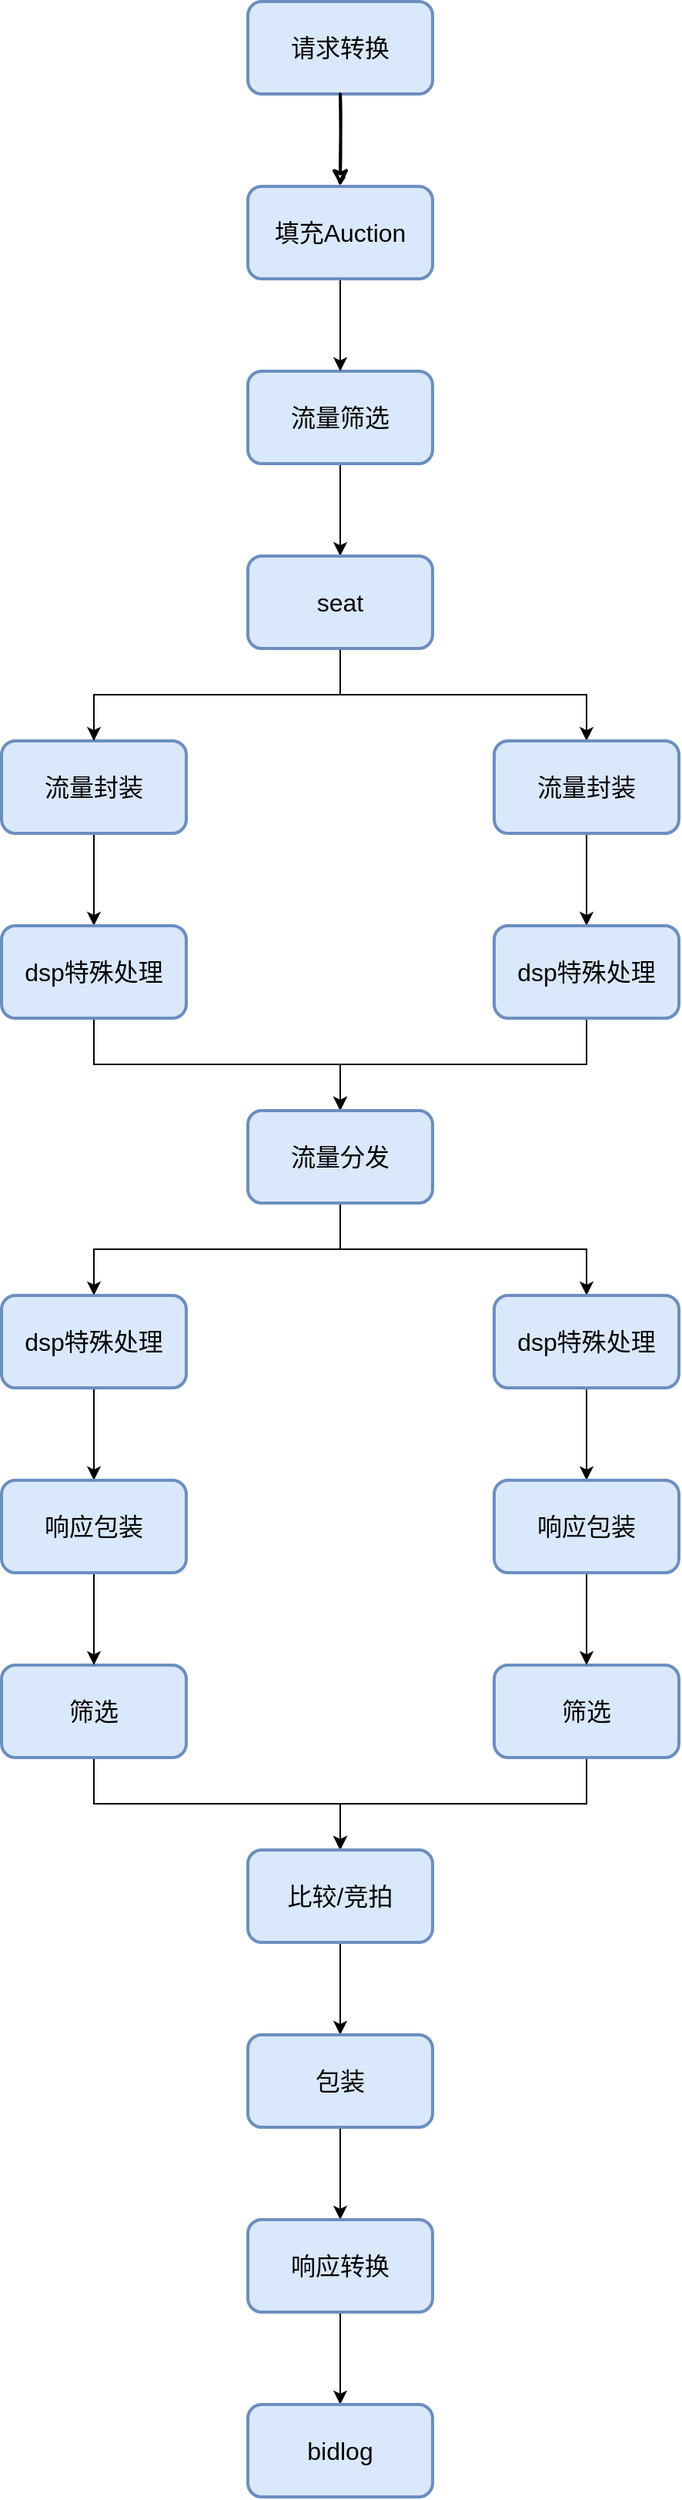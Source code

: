 <mxfile version="24.1.0" type="github">
  <diagram name="第 1 页" id="-eDkwl12F-QOlbyeysbe">
    <mxGraphModel dx="2385" dy="1453" grid="1" gridSize="10" guides="1" tooltips="1" connect="1" arrows="1" fold="1" page="1" pageScale="1" pageWidth="827" pageHeight="1169" math="0" shadow="0">
      <root>
        <mxCell id="0" />
        <mxCell id="1" parent="0" />
        <mxCell id="7y4wzvwvHm5Z2yI3zDkl-1" value="请求转换" style="rounded=1;whiteSpace=wrap;html=1;strokeWidth=2;fillWeight=4;hachureGap=8;hachureAngle=45;fillColor=#dae8fc;strokeColor=#6c8ebf;fontSize=16;" vertex="1" parent="1">
          <mxGeometry x="320" y="40" width="120" height="60" as="geometry" />
        </mxCell>
        <mxCell id="7y4wzvwvHm5Z2yI3zDkl-13" style="edgeStyle=orthogonalEdgeStyle;rounded=0;orthogonalLoop=1;jettySize=auto;html=1;exitX=0.5;exitY=1;exitDx=0;exitDy=0;" edge="1" parent="1" source="7y4wzvwvHm5Z2yI3zDkl-3" target="7y4wzvwvHm5Z2yI3zDkl-6">
          <mxGeometry relative="1" as="geometry" />
        </mxCell>
        <mxCell id="7y4wzvwvHm5Z2yI3zDkl-3" value="流量筛选" style="rounded=1;whiteSpace=wrap;html=1;strokeWidth=2;fillWeight=4;hachureGap=8;hachureAngle=45;fillColor=#dae8fc;strokeColor=#6c8ebf;fontSize=16;" vertex="1" parent="1">
          <mxGeometry x="320" y="280" width="120" height="60" as="geometry" />
        </mxCell>
        <mxCell id="7y4wzvwvHm5Z2yI3zDkl-12" style="edgeStyle=orthogonalEdgeStyle;rounded=0;orthogonalLoop=1;jettySize=auto;html=1;exitX=0.5;exitY=1;exitDx=0;exitDy=0;entryX=0.5;entryY=0;entryDx=0;entryDy=0;" edge="1" parent="1" source="7y4wzvwvHm5Z2yI3zDkl-4" target="7y4wzvwvHm5Z2yI3zDkl-3">
          <mxGeometry relative="1" as="geometry" />
        </mxCell>
        <mxCell id="7y4wzvwvHm5Z2yI3zDkl-4" value="填充Auction" style="rounded=1;whiteSpace=wrap;html=1;strokeWidth=2;fillWeight=4;hachureGap=8;hachureAngle=45;fillColor=#dae8fc;strokeColor=#6c8ebf;fontSize=16;" vertex="1" parent="1">
          <mxGeometry x="320" y="160" width="120" height="60" as="geometry" />
        </mxCell>
        <mxCell id="7y4wzvwvHm5Z2yI3zDkl-16" style="edgeStyle=orthogonalEdgeStyle;rounded=0;orthogonalLoop=1;jettySize=auto;html=1;exitX=0.5;exitY=1;exitDx=0;exitDy=0;entryX=0.5;entryY=0;entryDx=0;entryDy=0;" edge="1" parent="1" source="7y4wzvwvHm5Z2yI3zDkl-5" target="7y4wzvwvHm5Z2yI3zDkl-8">
          <mxGeometry relative="1" as="geometry" />
        </mxCell>
        <mxCell id="7y4wzvwvHm5Z2yI3zDkl-5" value="流量封装" style="rounded=1;whiteSpace=wrap;html=1;strokeWidth=2;fillWeight=4;hachureGap=8;hachureAngle=45;fillColor=#dae8fc;strokeColor=#6c8ebf;fontSize=16;" vertex="1" parent="1">
          <mxGeometry x="160" y="520" width="120" height="60" as="geometry" />
        </mxCell>
        <mxCell id="7y4wzvwvHm5Z2yI3zDkl-14" style="edgeStyle=orthogonalEdgeStyle;rounded=0;orthogonalLoop=1;jettySize=auto;html=1;exitX=0.5;exitY=1;exitDx=0;exitDy=0;" edge="1" parent="1" source="7y4wzvwvHm5Z2yI3zDkl-6" target="7y4wzvwvHm5Z2yI3zDkl-5">
          <mxGeometry relative="1" as="geometry" />
        </mxCell>
        <mxCell id="7y4wzvwvHm5Z2yI3zDkl-15" style="edgeStyle=orthogonalEdgeStyle;rounded=0;orthogonalLoop=1;jettySize=auto;html=1;exitX=0.5;exitY=1;exitDx=0;exitDy=0;entryX=0.5;entryY=0;entryDx=0;entryDy=0;" edge="1" parent="1" source="7y4wzvwvHm5Z2yI3zDkl-6" target="7y4wzvwvHm5Z2yI3zDkl-7">
          <mxGeometry relative="1" as="geometry" />
        </mxCell>
        <mxCell id="7y4wzvwvHm5Z2yI3zDkl-6" value="seat" style="rounded=1;whiteSpace=wrap;html=1;strokeWidth=2;fillWeight=4;hachureGap=8;hachureAngle=45;fillColor=#dae8fc;strokeColor=#6c8ebf;fontSize=16;" vertex="1" parent="1">
          <mxGeometry x="320" y="400" width="120" height="60" as="geometry" />
        </mxCell>
        <mxCell id="7y4wzvwvHm5Z2yI3zDkl-17" style="edgeStyle=orthogonalEdgeStyle;rounded=0;orthogonalLoop=1;jettySize=auto;html=1;entryX=0.5;entryY=0;entryDx=0;entryDy=0;" edge="1" parent="1" source="7y4wzvwvHm5Z2yI3zDkl-7" target="7y4wzvwvHm5Z2yI3zDkl-9">
          <mxGeometry relative="1" as="geometry" />
        </mxCell>
        <mxCell id="7y4wzvwvHm5Z2yI3zDkl-7" value="流量封装" style="rounded=1;whiteSpace=wrap;html=1;strokeWidth=2;fillWeight=4;hachureGap=8;hachureAngle=45;fillColor=#dae8fc;strokeColor=#6c8ebf;fontSize=16;" vertex="1" parent="1">
          <mxGeometry x="480" y="520" width="120" height="60" as="geometry" />
        </mxCell>
        <mxCell id="7y4wzvwvHm5Z2yI3zDkl-18" style="edgeStyle=orthogonalEdgeStyle;rounded=0;orthogonalLoop=1;jettySize=auto;html=1;" edge="1" parent="1" source="7y4wzvwvHm5Z2yI3zDkl-8" target="7y4wzvwvHm5Z2yI3zDkl-10">
          <mxGeometry relative="1" as="geometry">
            <Array as="points">
              <mxPoint x="220" y="730" />
              <mxPoint x="380" y="730" />
            </Array>
          </mxGeometry>
        </mxCell>
        <mxCell id="7y4wzvwvHm5Z2yI3zDkl-8" value="dsp特殊处理" style="rounded=1;whiteSpace=wrap;html=1;strokeWidth=2;fillWeight=4;hachureGap=8;hachureAngle=45;fillColor=#dae8fc;strokeColor=#6c8ebf;fontSize=16;" vertex="1" parent="1">
          <mxGeometry x="160" y="640" width="120" height="60" as="geometry" />
        </mxCell>
        <mxCell id="7y4wzvwvHm5Z2yI3zDkl-19" style="edgeStyle=orthogonalEdgeStyle;rounded=0;orthogonalLoop=1;jettySize=auto;html=1;entryX=0.5;entryY=0;entryDx=0;entryDy=0;exitX=0.5;exitY=1;exitDx=0;exitDy=0;" edge="1" parent="1" source="7y4wzvwvHm5Z2yI3zDkl-9" target="7y4wzvwvHm5Z2yI3zDkl-10">
          <mxGeometry relative="1" as="geometry" />
        </mxCell>
        <mxCell id="7y4wzvwvHm5Z2yI3zDkl-9" value="dsp特殊处理" style="rounded=1;whiteSpace=wrap;html=1;strokeWidth=2;fillWeight=4;hachureGap=8;hachureAngle=45;fillColor=#dae8fc;strokeColor=#6c8ebf;fontSize=16;" vertex="1" parent="1">
          <mxGeometry x="480" y="640" width="120" height="60" as="geometry" />
        </mxCell>
        <mxCell id="7y4wzvwvHm5Z2yI3zDkl-22" style="edgeStyle=orthogonalEdgeStyle;rounded=0;orthogonalLoop=1;jettySize=auto;html=1;exitX=0.5;exitY=1;exitDx=0;exitDy=0;" edge="1" parent="1" source="7y4wzvwvHm5Z2yI3zDkl-10" target="7y4wzvwvHm5Z2yI3zDkl-20">
          <mxGeometry relative="1" as="geometry" />
        </mxCell>
        <mxCell id="7y4wzvwvHm5Z2yI3zDkl-23" style="edgeStyle=orthogonalEdgeStyle;rounded=0;orthogonalLoop=1;jettySize=auto;html=1;entryX=0.5;entryY=0;entryDx=0;entryDy=0;exitX=0.5;exitY=1;exitDx=0;exitDy=0;" edge="1" parent="1" source="7y4wzvwvHm5Z2yI3zDkl-10" target="7y4wzvwvHm5Z2yI3zDkl-21">
          <mxGeometry relative="1" as="geometry" />
        </mxCell>
        <mxCell id="7y4wzvwvHm5Z2yI3zDkl-10" value="流量分发" style="rounded=1;whiteSpace=wrap;html=1;strokeWidth=2;fillWeight=4;hachureGap=8;hachureAngle=45;fillColor=#dae8fc;strokeColor=#6c8ebf;fontSize=16;" vertex="1" parent="1">
          <mxGeometry x="320" y="760" width="120" height="60" as="geometry" />
        </mxCell>
        <mxCell id="7y4wzvwvHm5Z2yI3zDkl-11" value="" style="endArrow=classic;html=1;rounded=0;fontSize=13;strokeWidth=2;strokeColor=default;exitX=0.5;exitY=1;exitDx=0;exitDy=0;entryX=0.5;entryY=0;entryDx=0;entryDy=0;sketch=1;curveFitting=1;jiggle=2;" edge="1" parent="1" source="7y4wzvwvHm5Z2yI3zDkl-1" target="7y4wzvwvHm5Z2yI3zDkl-4">
          <mxGeometry width="50" height="50" relative="1" as="geometry">
            <mxPoint x="120" y="170" as="sourcePoint" />
            <mxPoint x="170" y="120" as="targetPoint" />
          </mxGeometry>
        </mxCell>
        <mxCell id="7y4wzvwvHm5Z2yI3zDkl-33" style="edgeStyle=orthogonalEdgeStyle;rounded=0;orthogonalLoop=1;jettySize=auto;html=1;entryX=0.5;entryY=0;entryDx=0;entryDy=0;" edge="1" parent="1" source="7y4wzvwvHm5Z2yI3zDkl-20" target="7y4wzvwvHm5Z2yI3zDkl-31">
          <mxGeometry relative="1" as="geometry" />
        </mxCell>
        <mxCell id="7y4wzvwvHm5Z2yI3zDkl-20" value="dsp特殊处理" style="rounded=1;whiteSpace=wrap;html=1;strokeWidth=2;fillWeight=4;hachureGap=8;hachureAngle=45;fillColor=#dae8fc;strokeColor=#6c8ebf;fontSize=16;" vertex="1" parent="1">
          <mxGeometry x="160" y="880" width="120" height="60" as="geometry" />
        </mxCell>
        <mxCell id="7y4wzvwvHm5Z2yI3zDkl-34" style="edgeStyle=orthogonalEdgeStyle;rounded=0;orthogonalLoop=1;jettySize=auto;html=1;entryX=0.5;entryY=0;entryDx=0;entryDy=0;" edge="1" parent="1" source="7y4wzvwvHm5Z2yI3zDkl-21" target="7y4wzvwvHm5Z2yI3zDkl-32">
          <mxGeometry relative="1" as="geometry" />
        </mxCell>
        <mxCell id="7y4wzvwvHm5Z2yI3zDkl-21" value="dsp特殊处理" style="rounded=1;whiteSpace=wrap;html=1;strokeWidth=2;fillWeight=4;hachureGap=8;hachureAngle=45;fillColor=#dae8fc;strokeColor=#6c8ebf;fontSize=16;" vertex="1" parent="1">
          <mxGeometry x="480" y="880" width="120" height="60" as="geometry" />
        </mxCell>
        <mxCell id="7y4wzvwvHm5Z2yI3zDkl-29" style="edgeStyle=orthogonalEdgeStyle;rounded=0;orthogonalLoop=1;jettySize=auto;html=1;" edge="1" parent="1" source="7y4wzvwvHm5Z2yI3zDkl-24" target="7y4wzvwvHm5Z2yI3zDkl-28">
          <mxGeometry relative="1" as="geometry">
            <Array as="points">
              <mxPoint x="220" y="1210" />
              <mxPoint x="380" y="1210" />
            </Array>
          </mxGeometry>
        </mxCell>
        <mxCell id="7y4wzvwvHm5Z2yI3zDkl-24" value="筛选" style="rounded=1;whiteSpace=wrap;html=1;strokeWidth=2;fillWeight=4;hachureGap=8;hachureAngle=45;fillColor=#dae8fc;strokeColor=#6c8ebf;fontSize=16;" vertex="1" parent="1">
          <mxGeometry x="160" y="1120" width="120" height="60" as="geometry" />
        </mxCell>
        <mxCell id="7y4wzvwvHm5Z2yI3zDkl-30" style="edgeStyle=orthogonalEdgeStyle;rounded=0;orthogonalLoop=1;jettySize=auto;html=1;exitX=0.5;exitY=1;exitDx=0;exitDy=0;entryX=0.5;entryY=0;entryDx=0;entryDy=0;" edge="1" parent="1" source="7y4wzvwvHm5Z2yI3zDkl-25" target="7y4wzvwvHm5Z2yI3zDkl-28">
          <mxGeometry relative="1" as="geometry" />
        </mxCell>
        <mxCell id="7y4wzvwvHm5Z2yI3zDkl-25" value="筛选" style="rounded=1;whiteSpace=wrap;html=1;strokeWidth=2;fillWeight=4;hachureGap=8;hachureAngle=45;fillColor=#dae8fc;strokeColor=#6c8ebf;fontSize=16;" vertex="1" parent="1">
          <mxGeometry x="480" y="1120" width="120" height="60" as="geometry" />
        </mxCell>
        <mxCell id="7y4wzvwvHm5Z2yI3zDkl-38" style="edgeStyle=orthogonalEdgeStyle;rounded=0;orthogonalLoop=1;jettySize=auto;html=1;" edge="1" parent="1" source="7y4wzvwvHm5Z2yI3zDkl-28" target="7y4wzvwvHm5Z2yI3zDkl-37">
          <mxGeometry relative="1" as="geometry" />
        </mxCell>
        <mxCell id="7y4wzvwvHm5Z2yI3zDkl-28" value="比较/竞拍" style="rounded=1;whiteSpace=wrap;html=1;strokeWidth=2;fillWeight=4;hachureGap=8;hachureAngle=45;fillColor=#dae8fc;strokeColor=#6c8ebf;fontSize=16;" vertex="1" parent="1">
          <mxGeometry x="320" y="1240" width="120" height="60" as="geometry" />
        </mxCell>
        <mxCell id="7y4wzvwvHm5Z2yI3zDkl-35" style="edgeStyle=orthogonalEdgeStyle;rounded=0;orthogonalLoop=1;jettySize=auto;html=1;entryX=0.5;entryY=0;entryDx=0;entryDy=0;" edge="1" parent="1" source="7y4wzvwvHm5Z2yI3zDkl-31" target="7y4wzvwvHm5Z2yI3zDkl-24">
          <mxGeometry relative="1" as="geometry" />
        </mxCell>
        <mxCell id="7y4wzvwvHm5Z2yI3zDkl-31" value="响应包装" style="rounded=1;whiteSpace=wrap;html=1;strokeWidth=2;fillWeight=4;hachureGap=8;hachureAngle=45;fillColor=#dae8fc;strokeColor=#6c8ebf;fontSize=16;" vertex="1" parent="1">
          <mxGeometry x="160" y="1000" width="120" height="60" as="geometry" />
        </mxCell>
        <mxCell id="7y4wzvwvHm5Z2yI3zDkl-36" style="edgeStyle=orthogonalEdgeStyle;rounded=0;orthogonalLoop=1;jettySize=auto;html=1;entryX=0.5;entryY=0;entryDx=0;entryDy=0;" edge="1" parent="1" source="7y4wzvwvHm5Z2yI3zDkl-32" target="7y4wzvwvHm5Z2yI3zDkl-25">
          <mxGeometry relative="1" as="geometry" />
        </mxCell>
        <mxCell id="7y4wzvwvHm5Z2yI3zDkl-32" value="响应包装" style="rounded=1;whiteSpace=wrap;html=1;strokeWidth=2;fillWeight=4;hachureGap=8;hachureAngle=45;fillColor=#dae8fc;strokeColor=#6c8ebf;fontSize=16;" vertex="1" parent="1">
          <mxGeometry x="480" y="1000" width="120" height="60" as="geometry" />
        </mxCell>
        <mxCell id="7y4wzvwvHm5Z2yI3zDkl-42" style="edgeStyle=orthogonalEdgeStyle;rounded=0;orthogonalLoop=1;jettySize=auto;html=1;" edge="1" parent="1" source="7y4wzvwvHm5Z2yI3zDkl-37" target="7y4wzvwvHm5Z2yI3zDkl-39">
          <mxGeometry relative="1" as="geometry" />
        </mxCell>
        <mxCell id="7y4wzvwvHm5Z2yI3zDkl-37" value="包装" style="rounded=1;whiteSpace=wrap;html=1;strokeWidth=2;fillWeight=4;hachureGap=8;hachureAngle=45;fillColor=#dae8fc;strokeColor=#6c8ebf;fontSize=16;" vertex="1" parent="1">
          <mxGeometry x="320" y="1360" width="120" height="60" as="geometry" />
        </mxCell>
        <mxCell id="7y4wzvwvHm5Z2yI3zDkl-43" style="edgeStyle=orthogonalEdgeStyle;rounded=0;orthogonalLoop=1;jettySize=auto;html=1;" edge="1" parent="1" source="7y4wzvwvHm5Z2yI3zDkl-39" target="7y4wzvwvHm5Z2yI3zDkl-40">
          <mxGeometry relative="1" as="geometry" />
        </mxCell>
        <mxCell id="7y4wzvwvHm5Z2yI3zDkl-39" value="响应转换" style="rounded=1;whiteSpace=wrap;html=1;strokeWidth=2;fillWeight=4;hachureGap=8;hachureAngle=45;fillColor=#dae8fc;strokeColor=#6c8ebf;fontSize=16;" vertex="1" parent="1">
          <mxGeometry x="320" y="1480" width="120" height="60" as="geometry" />
        </mxCell>
        <mxCell id="7y4wzvwvHm5Z2yI3zDkl-40" value="bidlog" style="rounded=1;whiteSpace=wrap;html=1;strokeWidth=2;fillWeight=4;hachureGap=8;hachureAngle=45;fillColor=#dae8fc;strokeColor=#6c8ebf;fontSize=16;" vertex="1" parent="1">
          <mxGeometry x="320" y="1600" width="120" height="60" as="geometry" />
        </mxCell>
      </root>
    </mxGraphModel>
  </diagram>
</mxfile>
